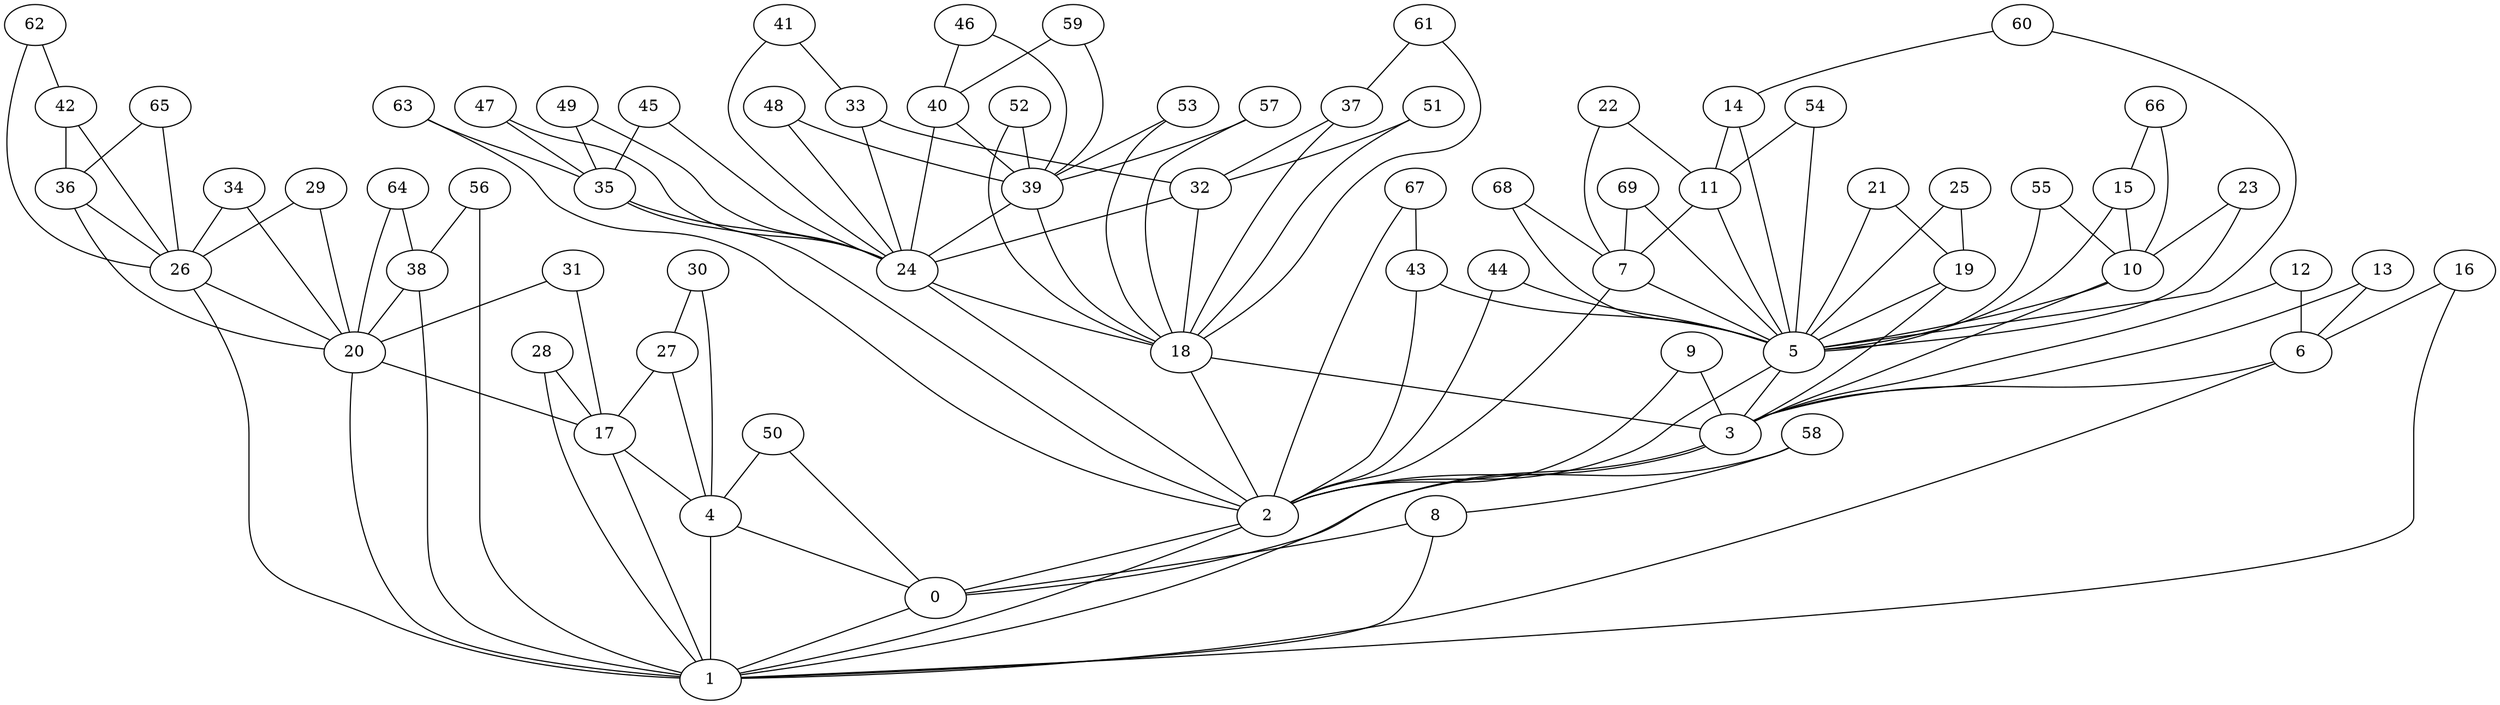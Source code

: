 graph{
59 -- 39;
31 -- 20;
31 -- 17;
3 -- 2;
60 -- 14;
60 -- 5;
32 -- 24;
4 -- 0;
32 -- 18;
4 -- 1;
61 -- 37;
61 -- 18;
33 -- 32;
5 -- 3;
33 -- 24;
5 -- 2;
62 -- 42;
62 -- 26;
34 -- 26;
6 -- 3;
34 -- 20;
6 -- 1;
63 -- 35;
63 -- 2;
35 -- 24;
7 -- 5;
35 -- 2;
7 -- 2;
64 -- 38;
64 -- 20;
36 -- 26;
8 -- 0;
36 -- 20;
8 -- 1;
65 -- 36;
65 -- 26;
37 -- 32;
9 -- 3;
37 -- 18;
9 -- 2;
66 -- 15;
66 -- 10;
38 -- 20;
10 -- 5;
38 -- 1;
10 -- 3;
67 -- 43;
67 -- 2;
39 -- 24;
11 -- 7;
39 -- 18;
11 -- 5;
68 -- 7;
68 -- 5;
40 -- 39;
12 -- 6;
40 -- 24;
12 -- 3;
69 -- 7;
69 -- 5;
41 -- 33;
13 -- 6;
41 -- 24;
13 -- 3;
42 -- 36;
14 -- 11;
42 -- 26;
14 -- 5;
43 -- 5;
15 -- 10;
43 -- 2;
15 -- 5;
44 -- 5;
16 -- 6;
44 -- 2;
16 -- 1;
45 -- 35;
17 -- 4;
45 -- 24;
17 -- 1;
46 -- 40;
18 -- 3;
46 -- 39;
18 -- 2;
2 -- 0;
47 -- 35;
19 -- 5;
47 -- 24;
19 -- 3;
48 -- 39;
20 -- 17;
48 -- 24;
20 -- 1;
49 -- 35;
21 -- 19;
49 -- 24;
21 -- 5;
50 -- 4;
22 -- 11;
50 -- 0;
22 -- 7;
51 -- 32;
3 -- 1;
23 -- 10;
51 -- 18;
1 -- 2;
23 -- 5;
52 -- 39;
24 -- 18;
52 -- 18;
24 -- 2;
53 -- 39;
25 -- 19;
53 -- 18;
25 -- 5;
54 -- 11;
26 -- 20;
54 -- 5;
26 -- 1;
55 -- 10;
27 -- 17;
55 -- 5;
27 -- 4;
56 -- 38;
28 -- 17;
56 -- 1;
28 -- 1;
57 -- 39;
29 -- 26;
57 -- 18;
29 -- 20;
0 -- 1;
58 -- 8;
30 -- 27;
58 -- 0;
30 -- 4;
59 -- 40;
}
